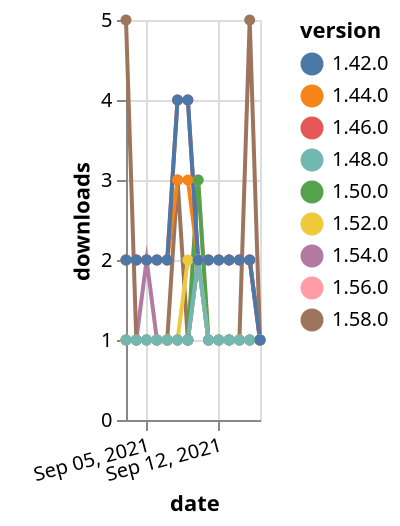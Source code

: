 {"$schema": "https://vega.github.io/schema/vega-lite/v5.json", "description": "A simple bar chart with embedded data.", "data": {"values": [{"date": "2021-09-03", "total": 180, "delta": 1, "version": "1.56.0"}, {"date": "2021-09-04", "total": 181, "delta": 1, "version": "1.56.0"}, {"date": "2021-09-05", "total": 182, "delta": 1, "version": "1.56.0"}, {"date": "2021-09-06", "total": 183, "delta": 1, "version": "1.56.0"}, {"date": "2021-09-07", "total": 184, "delta": 1, "version": "1.56.0"}, {"date": "2021-09-08", "total": 185, "delta": 1, "version": "1.56.0"}, {"date": "2021-09-09", "total": 186, "delta": 1, "version": "1.56.0"}, {"date": "2021-09-10", "total": 189, "delta": 3, "version": "1.56.0"}, {"date": "2021-09-11", "total": 190, "delta": 1, "version": "1.56.0"}, {"date": "2021-09-12", "total": 191, "delta": 1, "version": "1.56.0"}, {"date": "2021-09-13", "total": 192, "delta": 1, "version": "1.56.0"}, {"date": "2021-09-14", "total": 193, "delta": 1, "version": "1.56.0"}, {"date": "2021-09-15", "total": 194, "delta": 1, "version": "1.56.0"}, {"date": "2021-09-16", "total": 195, "delta": 1, "version": "1.56.0"}, {"date": "2021-09-03", "total": 166, "delta": 1, "version": "1.54.0"}, {"date": "2021-09-04", "total": 167, "delta": 1, "version": "1.54.0"}, {"date": "2021-09-05", "total": 169, "delta": 2, "version": "1.54.0"}, {"date": "2021-09-06", "total": 170, "delta": 1, "version": "1.54.0"}, {"date": "2021-09-07", "total": 171, "delta": 1, "version": "1.54.0"}, {"date": "2021-09-08", "total": 172, "delta": 1, "version": "1.54.0"}, {"date": "2021-09-09", "total": 173, "delta": 1, "version": "1.54.0"}, {"date": "2021-09-10", "total": 175, "delta": 2, "version": "1.54.0"}, {"date": "2021-09-11", "total": 176, "delta": 1, "version": "1.54.0"}, {"date": "2021-09-12", "total": 177, "delta": 1, "version": "1.54.0"}, {"date": "2021-09-13", "total": 178, "delta": 1, "version": "1.54.0"}, {"date": "2021-09-14", "total": 179, "delta": 1, "version": "1.54.0"}, {"date": "2021-09-15", "total": 180, "delta": 1, "version": "1.54.0"}, {"date": "2021-09-16", "total": 181, "delta": 1, "version": "1.54.0"}, {"date": "2021-09-03", "total": 131, "delta": 5, "version": "1.58.0"}, {"date": "2021-09-04", "total": 132, "delta": 1, "version": "1.58.0"}, {"date": "2021-09-05", "total": 133, "delta": 1, "version": "1.58.0"}, {"date": "2021-09-06", "total": 134, "delta": 1, "version": "1.58.0"}, {"date": "2021-09-07", "total": 135, "delta": 1, "version": "1.58.0"}, {"date": "2021-09-08", "total": 138, "delta": 3, "version": "1.58.0"}, {"date": "2021-09-09", "total": 139, "delta": 1, "version": "1.58.0"}, {"date": "2021-09-10", "total": 141, "delta": 2, "version": "1.58.0"}, {"date": "2021-09-11", "total": 142, "delta": 1, "version": "1.58.0"}, {"date": "2021-09-12", "total": 143, "delta": 1, "version": "1.58.0"}, {"date": "2021-09-13", "total": 144, "delta": 1, "version": "1.58.0"}, {"date": "2021-09-14", "total": 145, "delta": 1, "version": "1.58.0"}, {"date": "2021-09-15", "total": 150, "delta": 5, "version": "1.58.0"}, {"date": "2021-09-16", "total": 151, "delta": 1, "version": "1.58.0"}, {"date": "2021-09-03", "total": 343, "delta": 1, "version": "1.50.0"}, {"date": "2021-09-04", "total": 344, "delta": 1, "version": "1.50.0"}, {"date": "2021-09-05", "total": 345, "delta": 1, "version": "1.50.0"}, {"date": "2021-09-06", "total": 346, "delta": 1, "version": "1.50.0"}, {"date": "2021-09-07", "total": 347, "delta": 1, "version": "1.50.0"}, {"date": "2021-09-08", "total": 348, "delta": 1, "version": "1.50.0"}, {"date": "2021-09-09", "total": 349, "delta": 1, "version": "1.50.0"}, {"date": "2021-09-10", "total": 352, "delta": 3, "version": "1.50.0"}, {"date": "2021-09-11", "total": 353, "delta": 1, "version": "1.50.0"}, {"date": "2021-09-12", "total": 354, "delta": 1, "version": "1.50.0"}, {"date": "2021-09-13", "total": 355, "delta": 1, "version": "1.50.0"}, {"date": "2021-09-14", "total": 356, "delta": 1, "version": "1.50.0"}, {"date": "2021-09-15", "total": 357, "delta": 1, "version": "1.50.0"}, {"date": "2021-09-16", "total": 358, "delta": 1, "version": "1.50.0"}, {"date": "2021-09-03", "total": 2607, "delta": 2, "version": "1.44.0"}, {"date": "2021-09-04", "total": 2609, "delta": 2, "version": "1.44.0"}, {"date": "2021-09-05", "total": 2611, "delta": 2, "version": "1.44.0"}, {"date": "2021-09-06", "total": 2613, "delta": 2, "version": "1.44.0"}, {"date": "2021-09-07", "total": 2615, "delta": 2, "version": "1.44.0"}, {"date": "2021-09-08", "total": 2618, "delta": 3, "version": "1.44.0"}, {"date": "2021-09-09", "total": 2621, "delta": 3, "version": "1.44.0"}, {"date": "2021-09-10", "total": 2623, "delta": 2, "version": "1.44.0"}, {"date": "2021-09-11", "total": 2625, "delta": 2, "version": "1.44.0"}, {"date": "2021-09-12", "total": 2627, "delta": 2, "version": "1.44.0"}, {"date": "2021-09-13", "total": 2629, "delta": 2, "version": "1.44.0"}, {"date": "2021-09-14", "total": 2631, "delta": 2, "version": "1.44.0"}, {"date": "2021-09-15", "total": 2633, "delta": 2, "version": "1.44.0"}, {"date": "2021-09-16", "total": 2634, "delta": 1, "version": "1.44.0"}, {"date": "2021-09-03", "total": 2486, "delta": 2, "version": "1.46.0"}, {"date": "2021-09-04", "total": 2488, "delta": 2, "version": "1.46.0"}, {"date": "2021-09-05", "total": 2490, "delta": 2, "version": "1.46.0"}, {"date": "2021-09-06", "total": 2492, "delta": 2, "version": "1.46.0"}, {"date": "2021-09-07", "total": 2494, "delta": 2, "version": "1.46.0"}, {"date": "2021-09-08", "total": 2498, "delta": 4, "version": "1.46.0"}, {"date": "2021-09-09", "total": 2502, "delta": 4, "version": "1.46.0"}, {"date": "2021-09-10", "total": 2504, "delta": 2, "version": "1.46.0"}, {"date": "2021-09-11", "total": 2506, "delta": 2, "version": "1.46.0"}, {"date": "2021-09-12", "total": 2508, "delta": 2, "version": "1.46.0"}, {"date": "2021-09-13", "total": 2510, "delta": 2, "version": "1.46.0"}, {"date": "2021-09-14", "total": 2512, "delta": 2, "version": "1.46.0"}, {"date": "2021-09-15", "total": 2514, "delta": 2, "version": "1.46.0"}, {"date": "2021-09-16", "total": 2515, "delta": 1, "version": "1.46.0"}, {"date": "2021-09-03", "total": 205, "delta": 1, "version": "1.52.0"}, {"date": "2021-09-04", "total": 206, "delta": 1, "version": "1.52.0"}, {"date": "2021-09-05", "total": 207, "delta": 1, "version": "1.52.0"}, {"date": "2021-09-06", "total": 208, "delta": 1, "version": "1.52.0"}, {"date": "2021-09-07", "total": 209, "delta": 1, "version": "1.52.0"}, {"date": "2021-09-08", "total": 210, "delta": 1, "version": "1.52.0"}, {"date": "2021-09-09", "total": 212, "delta": 2, "version": "1.52.0"}, {"date": "2021-09-10", "total": 214, "delta": 2, "version": "1.52.0"}, {"date": "2021-09-11", "total": 215, "delta": 1, "version": "1.52.0"}, {"date": "2021-09-12", "total": 216, "delta": 1, "version": "1.52.0"}, {"date": "2021-09-13", "total": 217, "delta": 1, "version": "1.52.0"}, {"date": "2021-09-14", "total": 218, "delta": 1, "version": "1.52.0"}, {"date": "2021-09-15", "total": 219, "delta": 1, "version": "1.52.0"}, {"date": "2021-09-16", "total": 220, "delta": 1, "version": "1.52.0"}, {"date": "2021-09-03", "total": 281, "delta": 1, "version": "1.48.0"}, {"date": "2021-09-04", "total": 282, "delta": 1, "version": "1.48.0"}, {"date": "2021-09-05", "total": 283, "delta": 1, "version": "1.48.0"}, {"date": "2021-09-06", "total": 284, "delta": 1, "version": "1.48.0"}, {"date": "2021-09-07", "total": 285, "delta": 1, "version": "1.48.0"}, {"date": "2021-09-08", "total": 286, "delta": 1, "version": "1.48.0"}, {"date": "2021-09-09", "total": 287, "delta": 1, "version": "1.48.0"}, {"date": "2021-09-10", "total": 289, "delta": 2, "version": "1.48.0"}, {"date": "2021-09-11", "total": 290, "delta": 1, "version": "1.48.0"}, {"date": "2021-09-12", "total": 291, "delta": 1, "version": "1.48.0"}, {"date": "2021-09-13", "total": 292, "delta": 1, "version": "1.48.0"}, {"date": "2021-09-14", "total": 293, "delta": 1, "version": "1.48.0"}, {"date": "2021-09-15", "total": 294, "delta": 1, "version": "1.48.0"}, {"date": "2021-09-16", "total": 295, "delta": 1, "version": "1.48.0"}, {"date": "2021-09-03", "total": 3049, "delta": 2, "version": "1.42.0"}, {"date": "2021-09-04", "total": 3051, "delta": 2, "version": "1.42.0"}, {"date": "2021-09-05", "total": 3053, "delta": 2, "version": "1.42.0"}, {"date": "2021-09-06", "total": 3055, "delta": 2, "version": "1.42.0"}, {"date": "2021-09-07", "total": 3057, "delta": 2, "version": "1.42.0"}, {"date": "2021-09-08", "total": 3061, "delta": 4, "version": "1.42.0"}, {"date": "2021-09-09", "total": 3065, "delta": 4, "version": "1.42.0"}, {"date": "2021-09-10", "total": 3067, "delta": 2, "version": "1.42.0"}, {"date": "2021-09-11", "total": 3069, "delta": 2, "version": "1.42.0"}, {"date": "2021-09-12", "total": 3071, "delta": 2, "version": "1.42.0"}, {"date": "2021-09-13", "total": 3073, "delta": 2, "version": "1.42.0"}, {"date": "2021-09-14", "total": 3075, "delta": 2, "version": "1.42.0"}, {"date": "2021-09-15", "total": 3077, "delta": 2, "version": "1.42.0"}, {"date": "2021-09-16", "total": 3078, "delta": 1, "version": "1.42.0"}]}, "width": "container", "mark": {"type": "line", "point": {"filled": true}}, "encoding": {"x": {"field": "date", "type": "temporal", "timeUnit": "yearmonthdate", "title": "date", "axis": {"labelAngle": -15}}, "y": {"field": "delta", "type": "quantitative", "title": "downloads"}, "color": {"field": "version", "type": "nominal"}, "tooltip": {"field": "delta"}}}